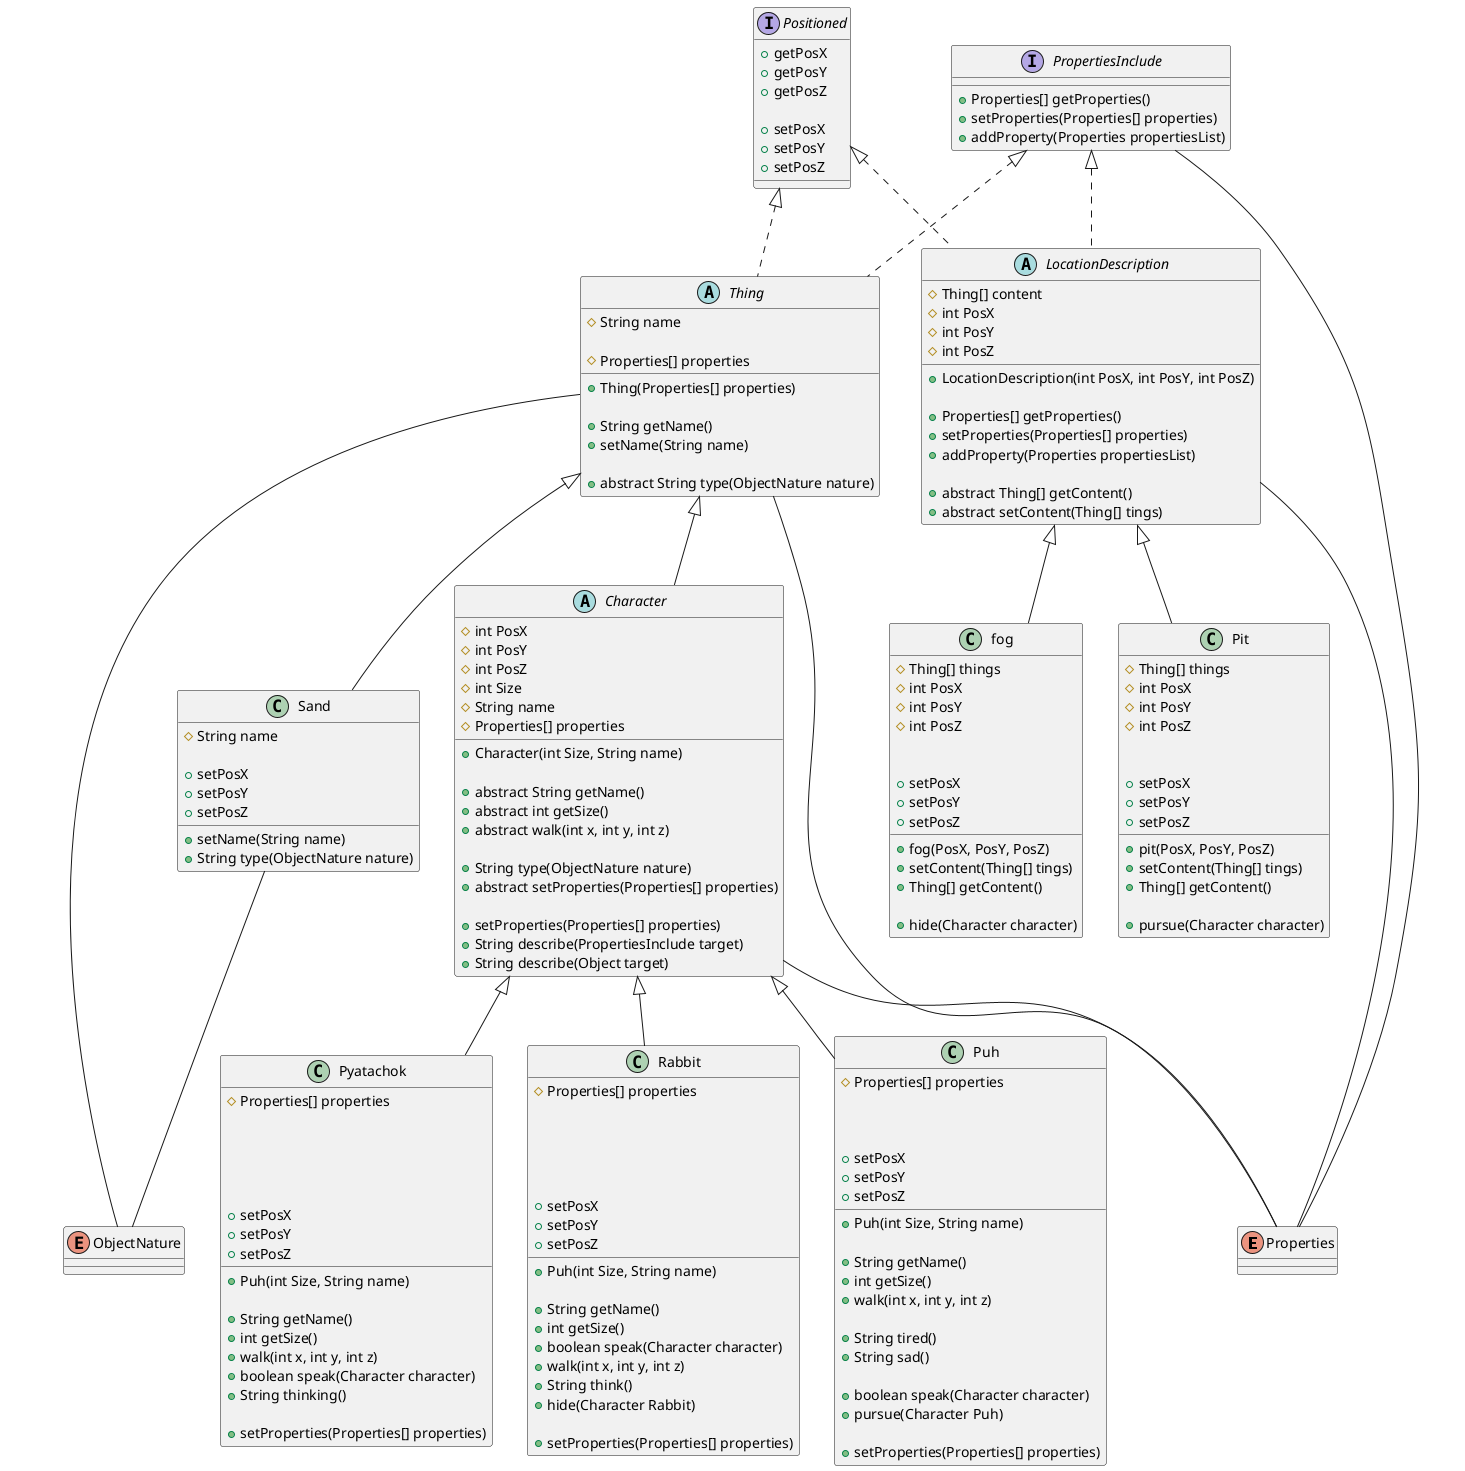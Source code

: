 @startuml Classes Model


enum Properties {}
enum ObjectNature {}

LocationDescription -- Properties
abstract class LocationDescription implements Positioned, PropertiesInclude{
    # Thing[] content
    # int PosX
    # int PosY
    # int PosZ

    + LocationDescription(int PosX, int PosY, int PosZ)

    + Properties[] getProperties()
    + setProperties(Properties[] properties)
    + addProperty(Properties propertiesList)

    + abstract Thing[] getContent()
    + abstract setContent(Thing[] tings)

}
Thing -- Properties
Thing -- ObjectNature
abstract class Thing implements PropertiesInclude, Positioned{
    # String name

    # Properties[] properties
    + Thing(Properties[] properties)

    + String getName()
    + setName(String name)

    +abstract String type(ObjectNature nature)
}

interface Positioned {
    + getPosX
    + getPosY
    + getPosZ

    + setPosX
    + setPosY
    + setPosZ

}

PropertiesInclude -- Properties
interface PropertiesInclude {
    + Properties[] getProperties()
    + setProperties(Properties[] properties)
    + addProperty(Properties propertiesList)

}

Character -- Properties
abstract class Character extends Thing {
    # int PosX
    # int PosY
    # int PosZ
    # int Size
    # String name
    # Properties[] properties

    + Character(int Size, String name)

    + abstract String getName()
    + abstract int getSize()
    + abstract walk(int x, int y, int z)

    + String type(ObjectNature nature)
    + abstract setProperties(Properties[] properties)

    + setProperties(Properties[] properties)
    + String describe(PropertiesInclude target)
    + String describe(Object target)
}


class Puh extends Character {

    # Properties[] properties

    +Puh(int Size, String name)

    + String getName()
    + int getSize()

    + setPosX
    + setPosY
    + setPosZ


    + walk(int x, int y, int z)

    + String tired()
    + String sad()

    + boolean speak(Character character)
    + pursue(Character Puh)

    +setProperties(Properties[] properties)
}


class Pyatachok extends Character  {

    # Properties[] properties



    +Puh(int Size, String name)

    + String getName()
    + int getSize()
    + walk(int x, int y, int z)

    + setPosX
    + setPosY
    + setPosZ

    + boolean speak(Character character)
    + String thinking()

    +setProperties(Properties[] properties)
}


class Rabbit extends Character  {

    # Properties[] properties



    +Puh(int Size, String name)

    + String getName()
    + int getSize()
    + boolean speak(Character character)
    + walk(int x, int y, int z)

    + setPosX
    + setPosY
    + setPosZ

    + String think()
    + hide(Character Rabbit)

    +setProperties(Properties[] properties)
}


class Pit extends LocationDescription{

    # Thing[] things
    # int PosX
    # int PosY
    # int PosZ

    +pit(PosX, PosY, PosZ)

    + setPosX
    + setPosY
    + setPosZ

    + setContent(Thing[] tings)
    + Thing[] getContent()

    + pursue(Character character)


}


class fog extends LocationDescription{
    # Thing[] things
    # int PosX
    # int PosY
    # int PosZ

    +fog(PosX, PosY, PosZ)

    + setPosX
    + setPosY
    + setPosZ

    + setContent(Thing[] tings)
    + Thing[] getContent()

    + hide(Character character)


}
Sand -- ObjectNature

class Sand extends Thing{
    # String name

    + setPosX
    + setPosY
    + setPosZ

    + setName(String name)
    + String type(ObjectNature nature)

}